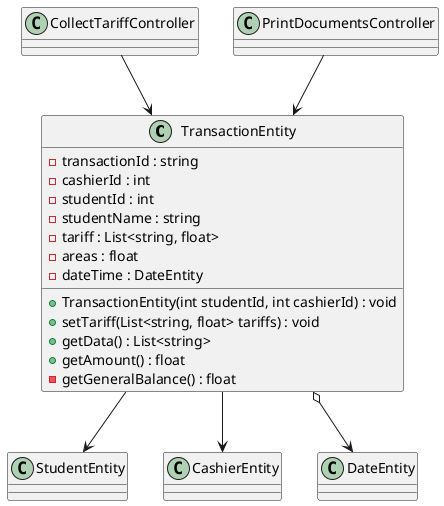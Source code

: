 @startuml

class TransactionEntity{
    - transactionId : string
    - cashierId : int
    - studentId : int
    - studentName : string
    - tariff : List<string, float>
    - areas : float
    - dateTime : DateEntity

    + TransactionEntity(int studentId, int cashierId) : void
    + setTariff(List<string, float> tariffs) : void
    + getData() : List<string>
    + getAmount() : float
    - getGeneralBalance() : float
}

CollectTariffController --> TransactionEntity
PrintDocumentsController --> TransactionEntity

TransactionEntity --> StudentEntity
TransactionEntity --> CashierEntity
TransactionEntity o--> DateEntity



newpage
class StudentEntities
{
    + getListStudent() : List<StudentEntity>
    + createStudent(StudentEntity student) : void
    + getStudentById(string id) : StudentEntity
    + removeStudent(string id) : void
}

CollectTariffController --> StudentEntities
CreateStudentController --> StudentEntities
TransactionEntity --> StudentEntities
GradeEntity --> StudentEntities

StudentEntities ..> StudentEntity



newpage
class StudentEntity
{
    - user : UserEntity 
    - sex : bool
    - birthday : DateTime
    - enrollment : List<string>
    - isRepeating : bool

    + getStudentId() : string
    + getFullName() : string
    + getAge() : int
    + getEnrollment() : List<string>


    +setFirstName(string firstName) : void
    +setSecondName(string secondName) : void
    +setLastName(string lastName) : void
    +setMiddleLastName(string middleLastName) : void


    +setEnrollment(List<string> enrollment) : void
}

TransactionEntity --> StudentEntity
GradeEntity --> StudentEntity
CreateStudentController --> StudentEntity
PrintReportCardController --> StudentEntity
StudentEntities ..> StudentEntity

StudentEntity o--> DateTime
StudentEntity o--> UserEntity


newpage
class CashierEntity
{
    + getCashierId() : string
}

UserEntity <|-- CashierEntity
TransactionEntity --> CashierEntity



newpage
class GradeEntity
{
    - gradeId : int
    - schoolYear : int
    - subjets : List<SubjectEntity>
    - students : List<StudentEntity>
    - enrollments : List<EnrollmentEntity>

    + save() : void
    + getGradeId() : string
    + createEnrollments(int quantity) : void
    + isStudentRepeating(string studentId) : bool
    + removeSubject(SubjectEntity subject) : void
    + addSubjects(List<SubjectEntity> subjects) : void
    + addStudent(StudentEntity student, string section) : void
}

CreateOfficialEnrollmentController --> GradeEntity
EnrollStudentController --> GradeEntity
GradeEntities --> GradeEntity

GradeEntity --> SubjectEntities
GradeEntity --> StudentEntities
GradeEntity --> StudentEntity
GradeEntity "1" --> "n" EnrollmentEntity



newpage
class EnrollmentEntity
{
    - label : string
    - schoolYear : string
    - students : List<StudentEntity>
    - teacherGuide : TeacherEntity
    - subjets : List<SubjetEntity>
    - capacity : int


    + EnrollmentEntity(string schoolYear, string label, List<SubjectEntity> subjets) : void
    + enrollStudent(StudentEntity student) : void
    + assignTeacher(TeacherEntity teacher, SubjectEntity subject) : void

    
    + getLabel() : string
    + getSchoolYear() : int
    + getRemainingSpace() : int
    + getListStudent() : List<Student>
    + getStudent(string studentId) : StudentEntity


    + setTeacherGuide(int teacherId) : void
    + setCapacityEnrollment(int Capacity) : void
}

TeacherEntity ..> EnrollmentEntity
GradeEntity "1" --> "n" EnrollmentEntity
PrintReportCardController --> EnrollmentEntity

EnrollmentEntity "1" o--> "1" "TeacherEntity\n<<Guide>>"
EnrollmentEntity --> StudentEntity



newpage
class SubjectEntities
{
    + getSubjectList() : List<SubjectEntity>
    + getSubject(int subjetId) : SubjectEntity
}

GradeEntity --> SubjectEntities
SubjectEntities --> SubjectEntity



newpage
class TeacherEntities
{
    + getListTeacher() : List<TeacherEntity>
    + getListTeacherWithoutGuidedEnrollment() : List<TeacherEntity>
}

CreateOfficialEnrollmentController --> TeacherEntities
MoveTeacherGuideFromEnrollmentController --> TeacherEntities

TeacherEntities --> TeacherEntity



newpage
class TeacherEntity
{
    - enrollmentGuide : EnrolmentEntity
    - phone : string
    - assigments : List<AsignamentEntity>


    + removeGuideEnrollment() : void
    + setGuidedEnrollment(EnrollmentEntity enrollment) : void
    + isTeacherGuide() : bool
    + addSubject(SubjectEntity subject) : void
}

UserEntity <|-- TeacherEntity
TeacherEntities --> TeacherEntity
EnrollmentEntity "1" --> "1" TeacherEntity
MoveTeacherGuideFromEnrollmentController --> TeacherEntity



newpage
class GradeEntities
{
    + getGradeList() : List<GradeEntity>
    + getEnrollment(string enrollmentId) : EnrollmentEntity
}
EnrollStudentController --> GradeEntities
GradeEntities --> GradeEntity


newpage
class UserEntity
{
    - userId : string
    - name : string
    - secondName : string
    - surname : string
    - secondSurname : string
    - userName : string
    - password : string
    - email : string
    - state : bool


    + UserEntity(string name, string secondName, string surname, string secondSurname) :  void
    + getUserId() : string
    + getFullName() : string
    + getUserName() : string
    + verifyPasword(string password) : bool
    + updatePassword(string currentPassword, string newPasword) : void
    + disableUser() : void
    + enableUser() : void
}

StudentEntity o--> UserEntity

UserEntity <|-- SecretaryEntity
UserEntity <|-- CashierEntity
UserEntity <|-- TeacherEntity
UserEntity <|-- PrincipalEntity
UserEntity <|-- DeputyPrincipalEntity

@enduml